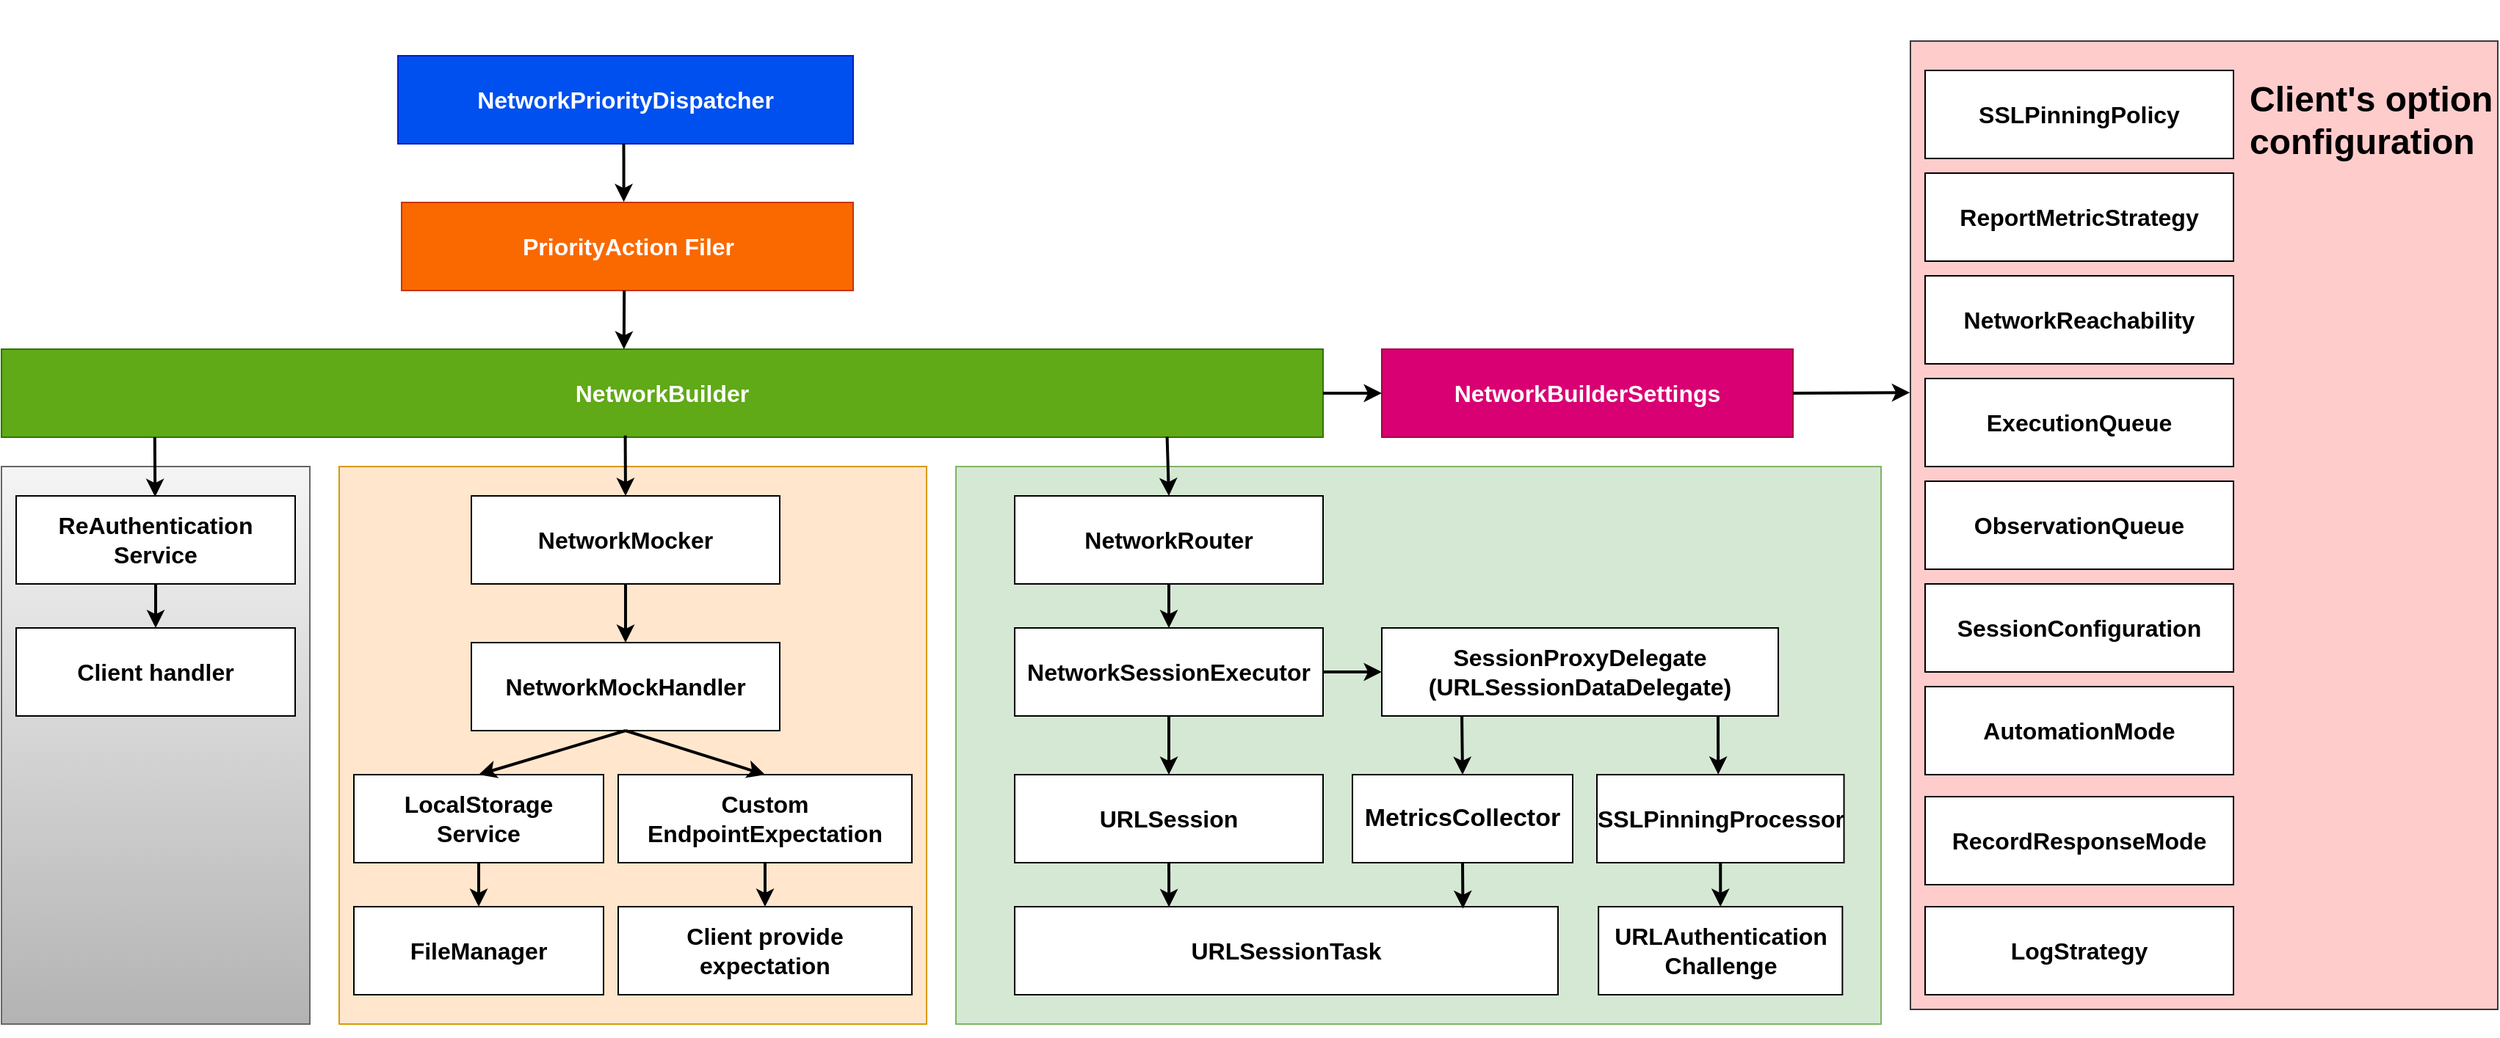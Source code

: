 <mxfile version="22.1.4" type="github">
  <diagram name="Page-1" id="kcwHlQj6X_Hl7SKp6POg">
    <mxGraphModel dx="2195" dy="2084" grid="1" gridSize="10" guides="1" tooltips="1" connect="1" arrows="1" fold="1" page="1" pageScale="1" pageWidth="827" pageHeight="1169" math="0" shadow="0">
      <root>
        <mxCell id="0" />
        <mxCell id="1" parent="0" />
        <mxCell id="6_SXSchUUHbL2NSbWVZx-7" value="" style="rounded=0;whiteSpace=wrap;html=1;fillColor=#f5f5f5;strokeColor=#666666;gradientColor=#b3b3b3;" parent="1" vertex="1">
          <mxGeometry x="-380" y="300" width="210" height="380" as="geometry" />
        </mxCell>
        <mxCell id="6_SXSchUUHbL2NSbWVZx-4" value="" style="rounded=0;whiteSpace=wrap;html=1;fillColor=#ffe6cc;strokeColor=#d79b00;" parent="1" vertex="1">
          <mxGeometry x="-150" y="300" width="400" height="380" as="geometry" />
        </mxCell>
        <mxCell id="6_SXSchUUHbL2NSbWVZx-2" value="" style="rounded=0;whiteSpace=wrap;html=1;fillColor=#d5e8d4;strokeColor=#82b366;" parent="1" vertex="1">
          <mxGeometry x="270" y="300" width="630" height="380" as="geometry" />
        </mxCell>
        <mxCell id="zjfV1j-Sg47yWd-0FWZn-2" value="&lt;font size=&quot;1&quot; style=&quot;&quot;&gt;&lt;b style=&quot;font-size: 16px;&quot;&gt;NetworkPriorityDispatcher&lt;/b&gt;&lt;/font&gt;" style="rounded=0;whiteSpace=wrap;html=1;fillColor=#0050ef;strokeColor=#001DBC;fontColor=#ffffff;" parent="1" vertex="1">
          <mxGeometry x="-110" y="20" width="310" height="60" as="geometry" />
        </mxCell>
        <mxCell id="zjfV1j-Sg47yWd-0FWZn-3" value="&lt;font size=&quot;1&quot; style=&quot;&quot;&gt;&lt;b style=&quot;font-size: 16px;&quot;&gt;NetworkBuilder&lt;/b&gt;&lt;/font&gt;" style="rounded=0;whiteSpace=wrap;html=1;fillColor=#60a917;strokeColor=#2D7600;fontColor=#ffffff;" parent="1" vertex="1">
          <mxGeometry x="-380" y="220" width="900" height="60" as="geometry" />
        </mxCell>
        <mxCell id="zjfV1j-Sg47yWd-0FWZn-4" value="&lt;font style=&quot;font-size: 16px;&quot;&gt;&lt;b&gt;NetworkMocker&lt;/b&gt;&lt;/font&gt;" style="rounded=0;whiteSpace=wrap;html=1;" parent="1" vertex="1">
          <mxGeometry x="-60" y="320" width="210" height="60" as="geometry" />
        </mxCell>
        <mxCell id="zjfV1j-Sg47yWd-0FWZn-5" value="&lt;font style=&quot;font-size: 16px;&quot;&gt;&lt;b&gt;NetworkRouter&lt;/b&gt;&lt;/font&gt;" style="rounded=0;whiteSpace=wrap;html=1;" parent="1" vertex="1">
          <mxGeometry x="310" y="320" width="210" height="60" as="geometry" />
        </mxCell>
        <mxCell id="zjfV1j-Sg47yWd-0FWZn-6" value="&lt;font style=&quot;font-size: 16px;&quot;&gt;&lt;b&gt;URLSession&lt;/b&gt;&lt;/font&gt;" style="rounded=0;whiteSpace=wrap;html=1;" parent="1" vertex="1">
          <mxGeometry x="310" y="510" width="210" height="60" as="geometry" />
        </mxCell>
        <mxCell id="zjfV1j-Sg47yWd-0FWZn-7" value="&lt;font style=&quot;font-size: 16px;&quot;&gt;&lt;b&gt;NetworkBuilderSettings&lt;/b&gt;&lt;/font&gt;" style="rounded=0;whiteSpace=wrap;html=1;fillColor=#d80073;strokeColor=#A50040;fontColor=#ffffff;" parent="1" vertex="1">
          <mxGeometry x="560" y="220" width="280" height="60" as="geometry" />
        </mxCell>
        <mxCell id="zjfV1j-Sg47yWd-0FWZn-8" value="&lt;font style=&quot;font-size: 16px;&quot;&gt;&lt;b&gt;NetworkSessionExecutor&lt;/b&gt;&lt;/font&gt;" style="rounded=0;whiteSpace=wrap;html=1;" parent="1" vertex="1">
          <mxGeometry x="310" y="410" width="210" height="60" as="geometry" />
        </mxCell>
        <mxCell id="zjfV1j-Sg47yWd-0FWZn-9" value="&lt;font style=&quot;font-size: 16px;&quot;&gt;&lt;b&gt;SessionProxyDelegate&lt;br&gt;(URLSessionDataDelegate)&lt;/b&gt;&lt;/font&gt;" style="rounded=0;whiteSpace=wrap;html=1;" parent="1" vertex="1">
          <mxGeometry x="560" y="410" width="270" height="60" as="geometry" />
        </mxCell>
        <mxCell id="zjfV1j-Sg47yWd-0FWZn-10" value="&lt;font style=&quot;font-size: 17px;&quot;&gt;&lt;b&gt;MetricsCollector&lt;/b&gt;&lt;/font&gt;" style="rounded=0;whiteSpace=wrap;html=1;" parent="1" vertex="1">
          <mxGeometry x="540" y="510" width="150" height="60" as="geometry" />
        </mxCell>
        <mxCell id="zjfV1j-Sg47yWd-0FWZn-11" value="&lt;font style=&quot;font-size: 16px;&quot;&gt;&lt;b&gt;SSLPinningProcessor&lt;/b&gt;&lt;/font&gt;" style="rounded=0;whiteSpace=wrap;html=1;" parent="1" vertex="1">
          <mxGeometry x="706.5" y="510" width="168.25" height="60" as="geometry" />
        </mxCell>
        <mxCell id="zjfV1j-Sg47yWd-0FWZn-12" value="&lt;font style=&quot;font-size: 16px;&quot;&gt;&lt;b&gt;URLSessionTask&lt;/b&gt;&lt;/font&gt;" style="rounded=0;whiteSpace=wrap;html=1;" parent="1" vertex="1">
          <mxGeometry x="310" y="600" width="370" height="60" as="geometry" />
        </mxCell>
        <mxCell id="zjfV1j-Sg47yWd-0FWZn-13" value="&lt;font style=&quot;font-size: 16px;&quot;&gt;&lt;b&gt;URLAuthentication&lt;br&gt;Challenge&lt;/b&gt;&lt;/font&gt;" style="rounded=0;whiteSpace=wrap;html=1;" parent="1" vertex="1">
          <mxGeometry x="707.56" y="600" width="166.12" height="60" as="geometry" />
        </mxCell>
        <mxCell id="zjfV1j-Sg47yWd-0FWZn-14" value="&lt;font style=&quot;font-size: 16px;&quot;&gt;&lt;b&gt;NetworkMockHandler&lt;/b&gt;&lt;/font&gt;" style="rounded=0;whiteSpace=wrap;html=1;" parent="1" vertex="1">
          <mxGeometry x="-60" y="420" width="210" height="60" as="geometry" />
        </mxCell>
        <mxCell id="zjfV1j-Sg47yWd-0FWZn-15" value="&lt;font style=&quot;&quot;&gt;&lt;b&gt;&lt;font style=&quot;font-size: 16px;&quot;&gt;Custom&lt;/font&gt;&lt;br&gt;&lt;font style=&quot;font-size: 16px;&quot;&gt;EndpointExpectation&lt;/font&gt;&lt;/b&gt;&lt;/font&gt;" style="rounded=0;whiteSpace=wrap;html=1;" parent="1" vertex="1">
          <mxGeometry x="40" y="510" width="200" height="60" as="geometry" />
        </mxCell>
        <mxCell id="zjfV1j-Sg47yWd-0FWZn-16" value="&lt;font style=&quot;font-size: 16px;&quot;&gt;&lt;b&gt;LocalStorage&lt;br&gt;Service&lt;br&gt;&lt;/b&gt;&lt;/font&gt;" style="rounded=0;whiteSpace=wrap;html=1;" parent="1" vertex="1">
          <mxGeometry x="-140" y="510" width="170" height="60" as="geometry" />
        </mxCell>
        <mxCell id="zjfV1j-Sg47yWd-0FWZn-17" value="&lt;font style=&quot;font-size: 16px;&quot;&gt;&lt;b&gt;FileManager&lt;/b&gt;&lt;/font&gt;" style="rounded=0;whiteSpace=wrap;html=1;" parent="1" vertex="1">
          <mxGeometry x="-140" y="600" width="170" height="60" as="geometry" />
        </mxCell>
        <mxCell id="zjfV1j-Sg47yWd-0FWZn-18" value="&lt;font style=&quot;font-size: 16px;&quot;&gt;&lt;b&gt;Client provide expectation&lt;/b&gt;&lt;/font&gt;" style="rounded=0;whiteSpace=wrap;html=1;" parent="1" vertex="1">
          <mxGeometry x="40" y="600" width="200" height="60" as="geometry" />
        </mxCell>
        <mxCell id="zjfV1j-Sg47yWd-0FWZn-19" value="&lt;font color=&quot;#ffffff&quot; size=&quot;1&quot; style=&quot;&quot;&gt;&lt;b style=&quot;font-size: 16px;&quot;&gt;PriorityAction Filer&lt;/b&gt;&lt;/font&gt;" style="rounded=0;whiteSpace=wrap;html=1;fillColor=#fa6800;strokeColor=#C73500;fontColor=#000000;" parent="1" vertex="1">
          <mxGeometry x="-107.5" y="120" width="307.5" height="60" as="geometry" />
        </mxCell>
        <mxCell id="zjfV1j-Sg47yWd-0FWZn-23" style="edgeStyle=orthogonalEdgeStyle;rounded=0;orthogonalLoop=1;jettySize=auto;html=1;exitX=0.5;exitY=1;exitDx=0;exitDy=0;" parent="1" edge="1">
          <mxGeometry relative="1" as="geometry">
            <mxPoint x="995" y="-10" as="sourcePoint" />
            <mxPoint x="995" y="-10" as="targetPoint" />
          </mxGeometry>
        </mxCell>
        <mxCell id="zjfV1j-Sg47yWd-0FWZn-29" value="" style="rounded=0;whiteSpace=wrap;html=1;fillColor=#ffcccc;strokeColor=#36393d;" parent="1" vertex="1">
          <mxGeometry x="920" y="10" width="400" height="660" as="geometry" />
        </mxCell>
        <mxCell id="zjfV1j-Sg47yWd-0FWZn-31" value="&lt;font style=&quot;font-size: 16px;&quot;&gt;&lt;b&gt;NetworkReachability&lt;/b&gt;&lt;/font&gt;" style="rounded=0;whiteSpace=wrap;html=1;" parent="1" vertex="1">
          <mxGeometry x="930" y="170" width="210" height="60" as="geometry" />
        </mxCell>
        <mxCell id="zjfV1j-Sg47yWd-0FWZn-32" value="&lt;font style=&quot;font-size: 16px;&quot;&gt;&lt;b&gt;ObservationQueue&lt;/b&gt;&lt;/font&gt;" style="rounded=0;whiteSpace=wrap;html=1;" parent="1" vertex="1">
          <mxGeometry x="930" y="310" width="210" height="60" as="geometry" />
        </mxCell>
        <mxCell id="zjfV1j-Sg47yWd-0FWZn-33" value="&lt;font style=&quot;font-size: 16px;&quot;&gt;&lt;b&gt;ExecutionQueue&lt;/b&gt;&lt;/font&gt;" style="rounded=0;whiteSpace=wrap;html=1;" parent="1" vertex="1">
          <mxGeometry x="930" y="240" width="210" height="60" as="geometry" />
        </mxCell>
        <mxCell id="zjfV1j-Sg47yWd-0FWZn-34" value="&lt;b&gt;&lt;font style=&quot;font-size: 16px;&quot;&gt;SessionConfiguration&lt;/font&gt;&lt;/b&gt;" style="rounded=0;whiteSpace=wrap;html=1;" parent="1" vertex="1">
          <mxGeometry x="930" y="380" width="210" height="60" as="geometry" />
        </mxCell>
        <mxCell id="zjfV1j-Sg47yWd-0FWZn-35" value="&lt;font style=&quot;font-size: 16px;&quot;&gt;&lt;b&gt;AutomationMode&lt;/b&gt;&lt;/font&gt;" style="rounded=0;whiteSpace=wrap;html=1;" parent="1" vertex="1">
          <mxGeometry x="930" y="450" width="210" height="60" as="geometry" />
        </mxCell>
        <mxCell id="zjfV1j-Sg47yWd-0FWZn-36" value="&lt;font style=&quot;font-size: 16px;&quot;&gt;&lt;b&gt;RecordResponseMode&lt;/b&gt;&lt;/font&gt;" style="rounded=0;whiteSpace=wrap;html=1;" parent="1" vertex="1">
          <mxGeometry x="930" y="525" width="210" height="60" as="geometry" />
        </mxCell>
        <mxCell id="zjfV1j-Sg47yWd-0FWZn-37" value="&lt;font style=&quot;font-size: 16px;&quot;&gt;&lt;b&gt;LogStrategy&lt;/b&gt;&lt;/font&gt;" style="rounded=0;whiteSpace=wrap;html=1;" parent="1" vertex="1">
          <mxGeometry x="930" y="600" width="210" height="60" as="geometry" />
        </mxCell>
        <mxCell id="zjfV1j-Sg47yWd-0FWZn-40" value="&lt;font style=&quot;font-size: 16px;&quot;&gt;&lt;b&gt;ReportMetricStrategy&lt;/b&gt;&lt;/font&gt;" style="rounded=0;whiteSpace=wrap;html=1;" parent="1" vertex="1">
          <mxGeometry x="930" y="100" width="210" height="60" as="geometry" />
        </mxCell>
        <mxCell id="zjfV1j-Sg47yWd-0FWZn-41" value="&lt;font style=&quot;font-size: 16px;&quot;&gt;&lt;b&gt;SSLPinningPolicy&lt;/b&gt;&lt;/font&gt;" style="rounded=0;whiteSpace=wrap;html=1;" parent="1" vertex="1">
          <mxGeometry x="930" y="30" width="210" height="60" as="geometry" />
        </mxCell>
        <mxCell id="zjfV1j-Sg47yWd-0FWZn-42" value="" style="endArrow=classic;html=1;rounded=0;exitX=0.496;exitY=1.001;exitDx=0;exitDy=0;strokeWidth=2;entryX=0.492;entryY=-0.006;entryDx=0;entryDy=0;entryPerimeter=0;exitPerimeter=0;" parent="1" source="zjfV1j-Sg47yWd-0FWZn-2" target="zjfV1j-Sg47yWd-0FWZn-19" edge="1">
          <mxGeometry width="50" height="50" relative="1" as="geometry">
            <mxPoint x="270" y="370" as="sourcePoint" />
            <mxPoint x="320" y="320" as="targetPoint" />
          </mxGeometry>
        </mxCell>
        <mxCell id="zjfV1j-Sg47yWd-0FWZn-43" value="" style="endArrow=classic;html=1;rounded=0;exitX=0.493;exitY=1.001;exitDx=0;exitDy=0;strokeWidth=2;entryX=0.471;entryY=0.001;entryDx=0;entryDy=0;entryPerimeter=0;exitPerimeter=0;" parent="1" source="zjfV1j-Sg47yWd-0FWZn-19" target="zjfV1j-Sg47yWd-0FWZn-3" edge="1">
          <mxGeometry width="50" height="50" relative="1" as="geometry">
            <mxPoint x="270" y="370" as="sourcePoint" />
            <mxPoint x="320" y="320" as="targetPoint" />
          </mxGeometry>
        </mxCell>
        <mxCell id="zjfV1j-Sg47yWd-0FWZn-44" value="" style="endArrow=classic;html=1;rounded=0;entryX=0.5;entryY=0;entryDx=0;entryDy=0;exitX=0.472;exitY=0.982;exitDx=0;exitDy=0;exitPerimeter=0;strokeWidth=2;" parent="1" source="zjfV1j-Sg47yWd-0FWZn-3" target="zjfV1j-Sg47yWd-0FWZn-4" edge="1">
          <mxGeometry width="50" height="50" relative="1" as="geometry">
            <mxPoint x="250" y="420" as="sourcePoint" />
            <mxPoint x="300" y="370" as="targetPoint" />
          </mxGeometry>
        </mxCell>
        <mxCell id="zjfV1j-Sg47yWd-0FWZn-45" value="" style="endArrow=classic;html=1;rounded=0;exitX=0.5;exitY=1;exitDx=0;exitDy=0;entryX=0.5;entryY=0;entryDx=0;entryDy=0;strokeWidth=2;" parent="1" source="zjfV1j-Sg47yWd-0FWZn-4" target="zjfV1j-Sg47yWd-0FWZn-14" edge="1">
          <mxGeometry width="50" height="50" relative="1" as="geometry">
            <mxPoint x="570" y="430" as="sourcePoint" />
            <mxPoint x="620" y="380" as="targetPoint" />
          </mxGeometry>
        </mxCell>
        <mxCell id="zjfV1j-Sg47yWd-0FWZn-46" value="" style="endArrow=classic;html=1;rounded=0;entryX=0.5;entryY=0;entryDx=0;entryDy=0;strokeWidth=2;" parent="1" target="zjfV1j-Sg47yWd-0FWZn-16" edge="1">
          <mxGeometry width="50" height="50" relative="1" as="geometry">
            <mxPoint x="45" y="480" as="sourcePoint" />
            <mxPoint x="20" y="420" as="targetPoint" />
          </mxGeometry>
        </mxCell>
        <mxCell id="zjfV1j-Sg47yWd-0FWZn-47" value="" style="endArrow=classic;html=1;rounded=0;entryX=0.5;entryY=0;entryDx=0;entryDy=0;exitX=0.5;exitY=1;exitDx=0;exitDy=0;strokeWidth=2;" parent="1" source="zjfV1j-Sg47yWd-0FWZn-14" target="zjfV1j-Sg47yWd-0FWZn-15" edge="1">
          <mxGeometry width="50" height="50" relative="1" as="geometry">
            <mxPoint x="-60" y="480" as="sourcePoint" />
            <mxPoint x="-10" y="430" as="targetPoint" />
          </mxGeometry>
        </mxCell>
        <mxCell id="zjfV1j-Sg47yWd-0FWZn-48" value="" style="endArrow=classic;html=1;rounded=0;exitX=0.5;exitY=1;exitDx=0;exitDy=0;strokeWidth=2;" parent="1" source="zjfV1j-Sg47yWd-0FWZn-16" target="zjfV1j-Sg47yWd-0FWZn-17" edge="1">
          <mxGeometry width="50" height="50" relative="1" as="geometry">
            <mxPoint x="20" y="480" as="sourcePoint" />
            <mxPoint x="70" y="430" as="targetPoint" />
          </mxGeometry>
        </mxCell>
        <mxCell id="zjfV1j-Sg47yWd-0FWZn-49" value="" style="endArrow=classic;html=1;rounded=0;entryX=0.5;entryY=0;entryDx=0;entryDy=0;exitX=0.5;exitY=1;exitDx=0;exitDy=0;strokeWidth=2;" parent="1" source="zjfV1j-Sg47yWd-0FWZn-15" target="zjfV1j-Sg47yWd-0FWZn-18" edge="1">
          <mxGeometry width="50" height="50" relative="1" as="geometry">
            <mxPoint x="110" y="640" as="sourcePoint" />
            <mxPoint x="160" y="590" as="targetPoint" />
          </mxGeometry>
        </mxCell>
        <mxCell id="zjfV1j-Sg47yWd-0FWZn-52" value="" style="endArrow=classic;html=1;rounded=0;exitX=0.5;exitY=1;exitDx=0;exitDy=0;entryX=0.5;entryY=0;entryDx=0;entryDy=0;strokeWidth=2;" parent="1" source="zjfV1j-Sg47yWd-0FWZn-5" target="zjfV1j-Sg47yWd-0FWZn-8" edge="1">
          <mxGeometry width="50" height="50" relative="1" as="geometry">
            <mxPoint x="400" y="420" as="sourcePoint" />
            <mxPoint x="450" y="370" as="targetPoint" />
          </mxGeometry>
        </mxCell>
        <mxCell id="zjfV1j-Sg47yWd-0FWZn-53" value="" style="endArrow=classic;html=1;rounded=0;exitX=0.5;exitY=1;exitDx=0;exitDy=0;entryX=0.5;entryY=0;entryDx=0;entryDy=0;strokeWidth=2;" parent="1" source="zjfV1j-Sg47yWd-0FWZn-8" target="zjfV1j-Sg47yWd-0FWZn-6" edge="1">
          <mxGeometry width="50" height="50" relative="1" as="geometry">
            <mxPoint x="400" y="530" as="sourcePoint" />
            <mxPoint x="450" y="480" as="targetPoint" />
          </mxGeometry>
        </mxCell>
        <mxCell id="zjfV1j-Sg47yWd-0FWZn-54" value="" style="endArrow=classic;html=1;rounded=0;exitX=0.5;exitY=1;exitDx=0;exitDy=0;entryX=0.284;entryY=0.004;entryDx=0;entryDy=0;entryPerimeter=0;strokeWidth=2;" parent="1" source="zjfV1j-Sg47yWd-0FWZn-6" target="zjfV1j-Sg47yWd-0FWZn-12" edge="1">
          <mxGeometry width="50" height="50" relative="1" as="geometry">
            <mxPoint x="400" y="630" as="sourcePoint" />
            <mxPoint x="415" y="590" as="targetPoint" />
          </mxGeometry>
        </mxCell>
        <mxCell id="zjfV1j-Sg47yWd-0FWZn-55" value="" style="endArrow=classic;html=1;rounded=0;exitX=1;exitY=0.5;exitDx=0;exitDy=0;entryX=0;entryY=0.5;entryDx=0;entryDy=0;strokeWidth=2;" parent="1" source="zjfV1j-Sg47yWd-0FWZn-8" target="zjfV1j-Sg47yWd-0FWZn-9" edge="1">
          <mxGeometry width="50" height="50" relative="1" as="geometry">
            <mxPoint x="680" y="450" as="sourcePoint" />
            <mxPoint x="730" y="400" as="targetPoint" />
          </mxGeometry>
        </mxCell>
        <mxCell id="zjfV1j-Sg47yWd-0FWZn-56" value="" style="endArrow=classic;html=1;rounded=0;entryX=0.5;entryY=0;entryDx=0;entryDy=0;exitX=0.202;exitY=1.003;exitDx=0;exitDy=0;exitPerimeter=0;strokeWidth=2;" parent="1" source="zjfV1j-Sg47yWd-0FWZn-9" target="zjfV1j-Sg47yWd-0FWZn-10" edge="1">
          <mxGeometry width="50" height="50" relative="1" as="geometry">
            <mxPoint x="622" y="470" as="sourcePoint" />
            <mxPoint x="720" y="390" as="targetPoint" />
          </mxGeometry>
        </mxCell>
        <mxCell id="zjfV1j-Sg47yWd-0FWZn-57" value="" style="endArrow=classic;html=1;rounded=0;entryX=0.491;entryY=-0.003;entryDx=0;entryDy=0;entryPerimeter=0;strokeWidth=2;" parent="1" target="zjfV1j-Sg47yWd-0FWZn-11" edge="1">
          <mxGeometry width="50" height="50" relative="1" as="geometry">
            <mxPoint x="789" y="470" as="sourcePoint" />
            <mxPoint x="760" y="510" as="targetPoint" />
          </mxGeometry>
        </mxCell>
        <mxCell id="zjfV1j-Sg47yWd-0FWZn-58" value="" style="endArrow=classic;html=1;rounded=0;entryX=0.5;entryY=0;entryDx=0;entryDy=0;exitX=0.5;exitY=1;exitDx=0;exitDy=0;strokeWidth=2;" parent="1" source="zjfV1j-Sg47yWd-0FWZn-11" target="zjfV1j-Sg47yWd-0FWZn-13" edge="1">
          <mxGeometry width="50" height="50" relative="1" as="geometry">
            <mxPoint x="580" y="440" as="sourcePoint" />
            <mxPoint x="630" y="390" as="targetPoint" />
          </mxGeometry>
        </mxCell>
        <mxCell id="zjfV1j-Sg47yWd-0FWZn-59" value="" style="endArrow=classic;html=1;rounded=0;exitX=0.5;exitY=1;exitDx=0;exitDy=0;entryX=0.825;entryY=0.022;entryDx=0;entryDy=0;entryPerimeter=0;strokeWidth=2;" parent="1" source="zjfV1j-Sg47yWd-0FWZn-10" target="zjfV1j-Sg47yWd-0FWZn-12" edge="1">
          <mxGeometry width="50" height="50" relative="1" as="geometry">
            <mxPoint x="640" y="560" as="sourcePoint" />
            <mxPoint x="622" y="601" as="targetPoint" />
          </mxGeometry>
        </mxCell>
        <mxCell id="zjfV1j-Sg47yWd-0FWZn-60" value="" style="endArrow=classic;html=1;rounded=0;exitX=1;exitY=0.5;exitDx=0;exitDy=0;strokeWidth=2;" parent="1" source="zjfV1j-Sg47yWd-0FWZn-3" edge="1">
          <mxGeometry width="50" height="50" relative="1" as="geometry">
            <mxPoint x="690" y="380" as="sourcePoint" />
            <mxPoint x="560" y="250" as="targetPoint" />
          </mxGeometry>
        </mxCell>
        <mxCell id="zjfV1j-Sg47yWd-0FWZn-61" value="" style="endArrow=classic;html=1;rounded=0;entryX=-0.001;entryY=0.363;entryDx=0;entryDy=0;entryPerimeter=0;exitX=1;exitY=0.5;exitDx=0;exitDy=0;strokeWidth=2;" parent="1" source="zjfV1j-Sg47yWd-0FWZn-7" target="zjfV1j-Sg47yWd-0FWZn-29" edge="1">
          <mxGeometry width="50" height="50" relative="1" as="geometry">
            <mxPoint x="820" y="260" as="sourcePoint" />
            <mxPoint x="870" y="210" as="targetPoint" />
          </mxGeometry>
        </mxCell>
        <mxCell id="zjfV1j-Sg47yWd-0FWZn-64" value="&lt;font style=&quot;font-size: 16px;&quot;&gt;&lt;b&gt;ReAuthentication&lt;br&gt;Service&lt;/b&gt;&lt;/font&gt;" style="rounded=0;whiteSpace=wrap;html=1;" parent="1" vertex="1">
          <mxGeometry x="-370" y="320" width="190" height="60" as="geometry" />
        </mxCell>
        <mxCell id="zjfV1j-Sg47yWd-0FWZn-66" value="" style="endArrow=classic;html=1;rounded=0;entryX=0.5;entryY=0;entryDx=0;entryDy=0;exitX=0.882;exitY=0.994;exitDx=0;exitDy=0;exitPerimeter=0;strokeWidth=2;" parent="1" source="zjfV1j-Sg47yWd-0FWZn-3" target="zjfV1j-Sg47yWd-0FWZn-5" edge="1">
          <mxGeometry width="50" height="50" relative="1" as="geometry">
            <mxPoint x="380" y="320" as="sourcePoint" />
            <mxPoint x="430" y="270" as="targetPoint" />
          </mxGeometry>
        </mxCell>
        <mxCell id="zjfV1j-Sg47yWd-0FWZn-67" value="&lt;h1 style=&quot;&quot;&gt;Client&#39;s option configuration&lt;br&gt;&lt;/h1&gt;" style="text;html=1;strokeColor=none;fillColor=none;spacing=5;spacingTop=-20;whiteSpace=wrap;overflow=hidden;rounded=0;" parent="1" vertex="1">
          <mxGeometry x="1146" y="30" width="174" height="70" as="geometry" />
        </mxCell>
        <mxCell id="zjfV1j-Sg47yWd-0FWZn-68" value="" style="endArrow=classic;html=1;rounded=0;entryX=0.498;entryY=0.01;entryDx=0;entryDy=0;entryPerimeter=0;exitX=0.116;exitY=1;exitDx=0;exitDy=0;exitPerimeter=0;strokeWidth=2;" parent="1" source="zjfV1j-Sg47yWd-0FWZn-3" target="zjfV1j-Sg47yWd-0FWZn-64" edge="1">
          <mxGeometry width="50" height="50" relative="1" as="geometry">
            <mxPoint x="-10" y="470" as="sourcePoint" />
            <mxPoint x="40" y="420" as="targetPoint" />
          </mxGeometry>
        </mxCell>
        <mxCell id="6_SXSchUUHbL2NSbWVZx-6" style="edgeStyle=orthogonalEdgeStyle;rounded=0;orthogonalLoop=1;jettySize=auto;html=1;exitX=0.5;exitY=1;exitDx=0;exitDy=0;" parent="1" source="6_SXSchUUHbL2NSbWVZx-4" target="6_SXSchUUHbL2NSbWVZx-4" edge="1">
          <mxGeometry relative="1" as="geometry" />
        </mxCell>
        <mxCell id="6_SXSchUUHbL2NSbWVZx-8" value="&lt;b&gt;&lt;font style=&quot;font-size: 16px;&quot;&gt;Client handler&lt;/font&gt;&lt;/b&gt;" style="rounded=0;whiteSpace=wrap;html=1;" parent="1" vertex="1">
          <mxGeometry x="-370" y="410" width="190" height="60" as="geometry" />
        </mxCell>
        <mxCell id="6_SXSchUUHbL2NSbWVZx-9" value="" style="endArrow=classic;html=1;rounded=0;exitX=0.5;exitY=1;exitDx=0;exitDy=0;strokeWidth=2;" parent="1" source="zjfV1j-Sg47yWd-0FWZn-64" target="6_SXSchUUHbL2NSbWVZx-8" edge="1">
          <mxGeometry width="50" height="50" relative="1" as="geometry">
            <mxPoint x="120" y="470" as="sourcePoint" />
            <mxPoint x="170" y="420" as="targetPoint" />
          </mxGeometry>
        </mxCell>
      </root>
    </mxGraphModel>
  </diagram>
</mxfile>
